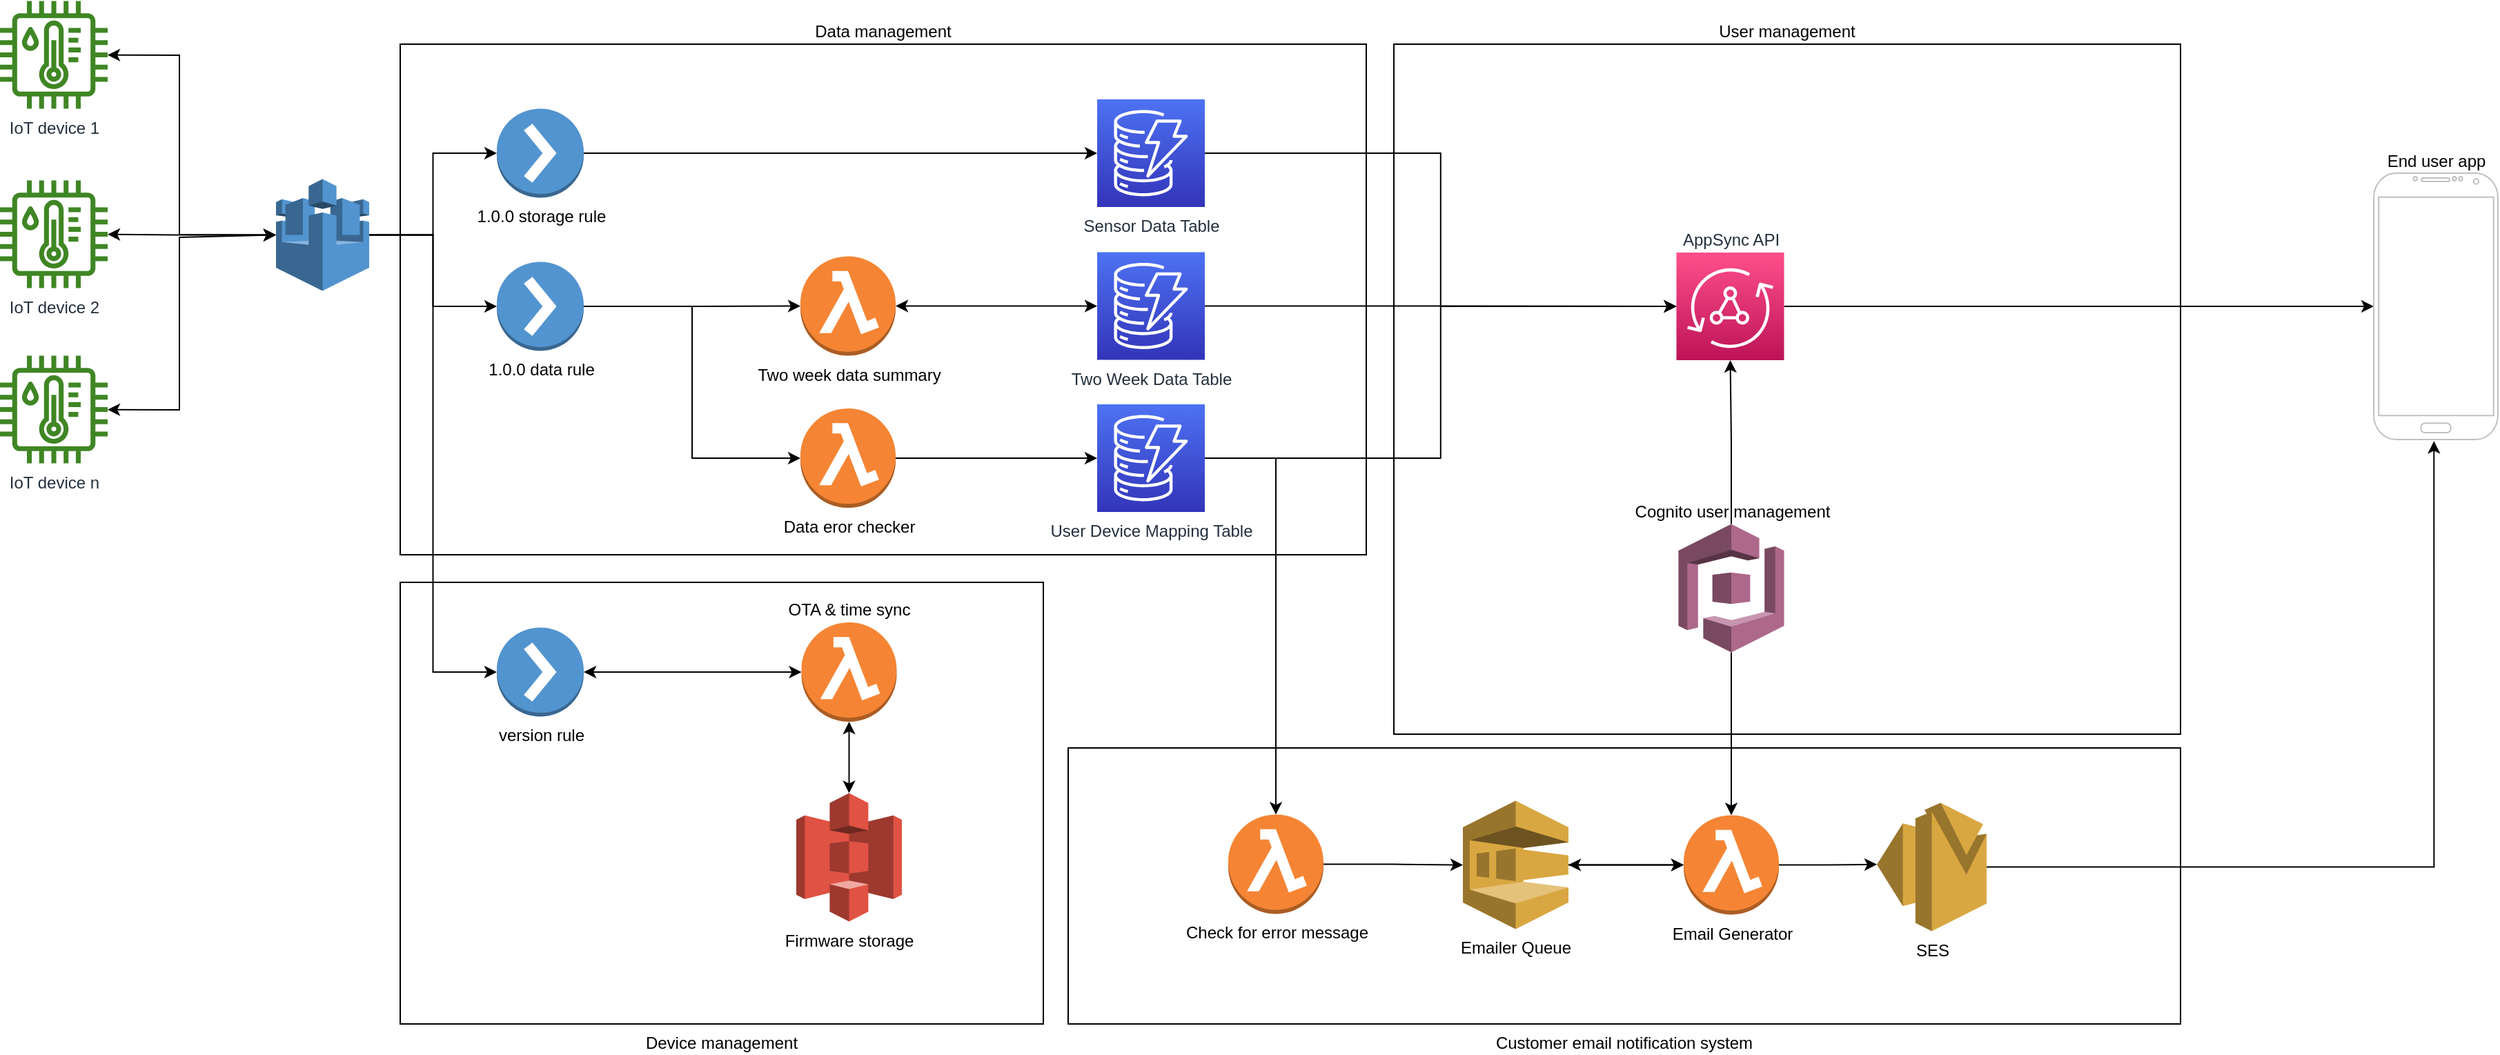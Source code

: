 <mxfile version="20.0.3" type="device"><diagram id="Ea8co_eHVQhdVodJyHsT" name="Page-1"><mxGraphModel dx="1720" dy="907" grid="1" gridSize="10" guides="1" tooltips="1" connect="1" arrows="1" fold="1" page="1" pageScale="1" pageWidth="850" pageHeight="1100" math="0" shadow="0"><root><mxCell id="0"/><mxCell id="1" parent="0"/><mxCell id="E8TkfJlZSOCs8HVSbDda-64" value="User management" style="rounded=0;whiteSpace=wrap;html=1;align=center;labelPosition=center;verticalLabelPosition=top;verticalAlign=bottom;" vertex="1" parent="1"><mxGeometry x="1030" y="100" width="570" height="500" as="geometry"/></mxCell><mxCell id="E8TkfJlZSOCs8HVSbDda-63" value="Data management&lt;br&gt;" style="rounded=0;whiteSpace=wrap;html=1;align=center;labelPosition=center;verticalLabelPosition=top;verticalAlign=bottom;" vertex="1" parent="1"><mxGeometry x="310" y="100" width="700" height="370" as="geometry"/></mxCell><mxCell id="E8TkfJlZSOCs8HVSbDda-62" value="Device management" style="rounded=0;whiteSpace=wrap;html=1;align=center;labelPosition=center;verticalLabelPosition=bottom;verticalAlign=top;" vertex="1" parent="1"><mxGeometry x="310" y="490" width="466" height="320" as="geometry"/></mxCell><mxCell id="E8TkfJlZSOCs8HVSbDda-61" value="Customer email notification system" style="rounded=0;whiteSpace=wrap;html=1;align=center;labelPosition=center;verticalLabelPosition=bottom;verticalAlign=top;" vertex="1" parent="1"><mxGeometry x="794" y="610" width="806" height="200" as="geometry"/></mxCell><mxCell id="E8TkfJlZSOCs8HVSbDda-39" style="edgeStyle=orthogonalEdgeStyle;rounded=0;orthogonalLoop=1;jettySize=auto;html=1;exitX=1;exitY=0.5;exitDx=0;exitDy=0;exitPerimeter=0;entryX=0;entryY=0.5;entryDx=0;entryDy=0;entryPerimeter=0;startArrow=none;startFill=0;" edge="1" parent="1" source="E8TkfJlZSOCs8HVSbDda-1" target="E8TkfJlZSOCs8HVSbDda-5"><mxGeometry relative="1" as="geometry"/></mxCell><mxCell id="E8TkfJlZSOCs8HVSbDda-40" style="edgeStyle=orthogonalEdgeStyle;rounded=0;orthogonalLoop=1;jettySize=auto;html=1;exitX=1;exitY=0.5;exitDx=0;exitDy=0;exitPerimeter=0;entryX=0;entryY=0.5;entryDx=0;entryDy=0;entryPerimeter=0;startArrow=none;startFill=0;" edge="1" parent="1" source="E8TkfJlZSOCs8HVSbDda-1" target="E8TkfJlZSOCs8HVSbDda-4"><mxGeometry relative="1" as="geometry"/></mxCell><mxCell id="E8TkfJlZSOCs8HVSbDda-41" style="edgeStyle=orthogonalEdgeStyle;rounded=0;orthogonalLoop=1;jettySize=auto;html=1;exitX=1;exitY=0.5;exitDx=0;exitDy=0;exitPerimeter=0;entryX=0;entryY=0.5;entryDx=0;entryDy=0;entryPerimeter=0;startArrow=none;startFill=0;" edge="1" parent="1" source="E8TkfJlZSOCs8HVSbDda-1" target="E8TkfJlZSOCs8HVSbDda-6"><mxGeometry relative="1" as="geometry"/></mxCell><mxCell id="E8TkfJlZSOCs8HVSbDda-51" style="edgeStyle=orthogonalEdgeStyle;rounded=0;orthogonalLoop=1;jettySize=auto;html=1;exitX=0;exitY=0.5;exitDx=0;exitDy=0;exitPerimeter=0;startArrow=classic;startFill=1;" edge="1" parent="1" source="E8TkfJlZSOCs8HVSbDda-1" target="E8TkfJlZSOCs8HVSbDda-47"><mxGeometry relative="1" as="geometry"/></mxCell><mxCell id="E8TkfJlZSOCs8HVSbDda-1" value="" style="outlineConnect=0;dashed=0;verticalLabelPosition=bottom;verticalAlign=top;align=center;html=1;shape=mxgraph.aws3.aws_iot;fillColor=#5294CF;gradientColor=none;" vertex="1" parent="1"><mxGeometry x="220" y="197.75" width="67.5" height="81" as="geometry"/></mxCell><mxCell id="E8TkfJlZSOCs8HVSbDda-24" style="edgeStyle=orthogonalEdgeStyle;rounded=0;orthogonalLoop=1;jettySize=auto;html=1;exitX=1;exitY=0.5;exitDx=0;exitDy=0;exitPerimeter=0;entryX=0;entryY=0.5;entryDx=0;entryDy=0;entryPerimeter=0;startArrow=none;startFill=0;" edge="1" parent="1" source="E8TkfJlZSOCs8HVSbDda-4" target="E8TkfJlZSOCs8HVSbDda-7"><mxGeometry relative="1" as="geometry"/></mxCell><mxCell id="E8TkfJlZSOCs8HVSbDda-38" style="edgeStyle=orthogonalEdgeStyle;rounded=0;orthogonalLoop=1;jettySize=auto;html=1;exitX=1;exitY=0.5;exitDx=0;exitDy=0;exitPerimeter=0;entryX=0;entryY=0.5;entryDx=0;entryDy=0;entryPerimeter=0;startArrow=none;startFill=0;" edge="1" parent="1" source="E8TkfJlZSOCs8HVSbDda-4" target="E8TkfJlZSOCs8HVSbDda-36"><mxGeometry relative="1" as="geometry"/></mxCell><mxCell id="E8TkfJlZSOCs8HVSbDda-4" value="1.0.0 data rule" style="outlineConnect=0;dashed=0;verticalLabelPosition=bottom;verticalAlign=top;align=center;html=1;shape=mxgraph.aws3.action;fillColor=#5294CF;gradientColor=none;" vertex="1" parent="1"><mxGeometry x="380" y="257.75" width="63" height="64.5" as="geometry"/></mxCell><mxCell id="E8TkfJlZSOCs8HVSbDda-23" style="edgeStyle=orthogonalEdgeStyle;rounded=0;orthogonalLoop=1;jettySize=auto;html=1;exitX=1;exitY=0.5;exitDx=0;exitDy=0;exitPerimeter=0;startArrow=none;startFill=0;" edge="1" parent="1" source="E8TkfJlZSOCs8HVSbDda-5" target="E8TkfJlZSOCs8HVSbDda-14"><mxGeometry relative="1" as="geometry"/></mxCell><mxCell id="E8TkfJlZSOCs8HVSbDda-5" value="1.0.0 storage rule" style="outlineConnect=0;dashed=0;verticalLabelPosition=bottom;verticalAlign=top;align=center;html=1;shape=mxgraph.aws3.action;fillColor=#5294CF;gradientColor=none;" vertex="1" parent="1"><mxGeometry x="380" y="146.75" width="63" height="64.5" as="geometry"/></mxCell><mxCell id="E8TkfJlZSOCs8HVSbDda-21" style="edgeStyle=orthogonalEdgeStyle;rounded=0;orthogonalLoop=1;jettySize=auto;html=1;exitX=1;exitY=0.5;exitDx=0;exitDy=0;exitPerimeter=0;entryX=0;entryY=0.5;entryDx=0;entryDy=0;entryPerimeter=0;startArrow=classic;startFill=1;" edge="1" parent="1" source="E8TkfJlZSOCs8HVSbDda-6" target="E8TkfJlZSOCs8HVSbDda-8"><mxGeometry relative="1" as="geometry"/></mxCell><mxCell id="E8TkfJlZSOCs8HVSbDda-6" value="version rule" style="outlineConnect=0;dashed=0;verticalLabelPosition=bottom;verticalAlign=top;align=center;html=1;shape=mxgraph.aws3.action;fillColor=#5294CF;gradientColor=none;" vertex="1" parent="1"><mxGeometry x="380" y="522.75" width="63" height="64.5" as="geometry"/></mxCell><mxCell id="E8TkfJlZSOCs8HVSbDda-25" style="edgeStyle=orthogonalEdgeStyle;rounded=0;orthogonalLoop=1;jettySize=auto;html=1;exitX=1;exitY=0.5;exitDx=0;exitDy=0;exitPerimeter=0;entryX=0;entryY=0.5;entryDx=0;entryDy=0;entryPerimeter=0;startArrow=classic;startFill=1;" edge="1" parent="1" source="E8TkfJlZSOCs8HVSbDda-7" target="E8TkfJlZSOCs8HVSbDda-12"><mxGeometry relative="1" as="geometry"/></mxCell><mxCell id="E8TkfJlZSOCs8HVSbDda-7" value="Two week data summary" style="outlineConnect=0;dashed=0;verticalLabelPosition=bottom;verticalAlign=top;align=center;html=1;shape=mxgraph.aws3.lambda_function;fillColor=#F58534;gradientColor=none;" vertex="1" parent="1"><mxGeometry x="600" y="253.75" width="69" height="72" as="geometry"/></mxCell><mxCell id="E8TkfJlZSOCs8HVSbDda-20" style="edgeStyle=orthogonalEdgeStyle;rounded=0;orthogonalLoop=1;jettySize=auto;html=1;exitX=0.5;exitY=1;exitDx=0;exitDy=0;exitPerimeter=0;entryX=0.5;entryY=0;entryDx=0;entryDy=0;entryPerimeter=0;startArrow=classic;startFill=1;" edge="1" parent="1" source="E8TkfJlZSOCs8HVSbDda-8" target="E8TkfJlZSOCs8HVSbDda-10"><mxGeometry relative="1" as="geometry"/></mxCell><mxCell id="E8TkfJlZSOCs8HVSbDda-8" value="OTA &amp;amp; time sync" style="outlineConnect=0;dashed=0;verticalLabelPosition=top;verticalAlign=bottom;align=center;html=1;shape=mxgraph.aws3.lambda_function;fillColor=#F58534;gradientColor=none;labelPosition=center;" vertex="1" parent="1"><mxGeometry x="600.75" y="519" width="69" height="72" as="geometry"/></mxCell><mxCell id="E8TkfJlZSOCs8HVSbDda-10" value="Firmware storage" style="outlineConnect=0;dashed=0;verticalLabelPosition=bottom;verticalAlign=top;align=center;html=1;shape=mxgraph.aws3.s3;fillColor=#E05243;gradientColor=none;" vertex="1" parent="1"><mxGeometry x="597" y="642.75" width="76.5" height="93" as="geometry"/></mxCell><mxCell id="E8TkfJlZSOCs8HVSbDda-43" style="edgeStyle=orthogonalEdgeStyle;rounded=0;orthogonalLoop=1;jettySize=auto;html=1;exitX=1;exitY=0.5;exitDx=0;exitDy=0;exitPerimeter=0;startArrow=none;startFill=0;" edge="1" parent="1" source="E8TkfJlZSOCs8HVSbDda-11" target="E8TkfJlZSOCs8HVSbDda-42"><mxGeometry relative="1" as="geometry"/></mxCell><mxCell id="E8TkfJlZSOCs8HVSbDda-11" value="AppSync API" style="sketch=0;points=[[0,0,0],[0.25,0,0],[0.5,0,0],[0.75,0,0],[1,0,0],[0,1,0],[0.25,1,0],[0.5,1,0],[0.75,1,0],[1,1,0],[0,0.25,0],[0,0.5,0],[0,0.75,0],[1,0.25,0],[1,0.5,0],[1,0.75,0]];outlineConnect=0;fontColor=#232F3E;gradientColor=#FF4F8B;gradientDirection=north;fillColor=#BC1356;strokeColor=#ffffff;dashed=0;verticalLabelPosition=top;verticalAlign=bottom;align=center;html=1;fontSize=12;fontStyle=0;aspect=fixed;shape=mxgraph.aws4.resourceIcon;resIcon=mxgraph.aws4.appsync;labelPosition=center;" vertex="1" parent="1"><mxGeometry x="1234.75" y="251" width="78" height="78" as="geometry"/></mxCell><mxCell id="E8TkfJlZSOCs8HVSbDda-34" style="edgeStyle=orthogonalEdgeStyle;rounded=0;orthogonalLoop=1;jettySize=auto;html=1;exitX=1;exitY=0.5;exitDx=0;exitDy=0;exitPerimeter=0;entryX=0;entryY=0.5;entryDx=0;entryDy=0;entryPerimeter=0;startArrow=none;startFill=0;" edge="1" parent="1" source="E8TkfJlZSOCs8HVSbDda-12" target="E8TkfJlZSOCs8HVSbDda-11"><mxGeometry relative="1" as="geometry"/></mxCell><mxCell id="E8TkfJlZSOCs8HVSbDda-12" value="Two Week Data Table" style="sketch=0;points=[[0,0,0],[0.25,0,0],[0.5,0,0],[0.75,0,0],[1,0,0],[0,1,0],[0.25,1,0],[0.5,1,0],[0.75,1,0],[1,1,0],[0,0.25,0],[0,0.5,0],[0,0.75,0],[1,0.25,0],[1,0.5,0],[1,0.75,0]];outlineConnect=0;fontColor=#232F3E;gradientColor=#4D72F3;gradientDirection=north;fillColor=#3334B9;strokeColor=#ffffff;dashed=0;verticalLabelPosition=bottom;verticalAlign=top;align=center;html=1;fontSize=12;fontStyle=0;aspect=fixed;shape=mxgraph.aws4.resourceIcon;resIcon=mxgraph.aws4.dynamodb;" vertex="1" parent="1"><mxGeometry x="815" y="250.75" width="78" height="78" as="geometry"/></mxCell><mxCell id="E8TkfJlZSOCs8HVSbDda-27" style="edgeStyle=orthogonalEdgeStyle;rounded=0;orthogonalLoop=1;jettySize=auto;html=1;exitX=1;exitY=0.5;exitDx=0;exitDy=0;exitPerimeter=0;entryX=0.5;entryY=0;entryDx=0;entryDy=0;entryPerimeter=0;startArrow=none;startFill=0;" edge="1" parent="1" source="E8TkfJlZSOCs8HVSbDda-13" target="E8TkfJlZSOCs8HVSbDda-26"><mxGeometry relative="1" as="geometry"/></mxCell><mxCell id="E8TkfJlZSOCs8HVSbDda-35" style="edgeStyle=orthogonalEdgeStyle;rounded=0;orthogonalLoop=1;jettySize=auto;html=1;exitX=1;exitY=0.5;exitDx=0;exitDy=0;exitPerimeter=0;entryX=0;entryY=0.5;entryDx=0;entryDy=0;entryPerimeter=0;startArrow=none;startFill=0;" edge="1" parent="1" source="E8TkfJlZSOCs8HVSbDda-13" target="E8TkfJlZSOCs8HVSbDda-11"><mxGeometry relative="1" as="geometry"/></mxCell><mxCell id="E8TkfJlZSOCs8HVSbDda-13" value="User Device Mapping Table" style="sketch=0;points=[[0,0,0],[0.25,0,0],[0.5,0,0],[0.75,0,0],[1,0,0],[0,1,0],[0.25,1,0],[0.5,1,0],[0.75,1,0],[1,1,0],[0,0.25,0],[0,0.5,0],[0,0.75,0],[1,0.25,0],[1,0.5,0],[1,0.75,0]];outlineConnect=0;fontColor=#232F3E;gradientColor=#4D72F3;gradientDirection=north;fillColor=#3334B9;strokeColor=#ffffff;dashed=0;verticalLabelPosition=bottom;verticalAlign=top;align=center;html=1;fontSize=12;fontStyle=0;aspect=fixed;shape=mxgraph.aws4.resourceIcon;resIcon=mxgraph.aws4.dynamodb;" vertex="1" parent="1"><mxGeometry x="815" y="361" width="78" height="78" as="geometry"/></mxCell><mxCell id="E8TkfJlZSOCs8HVSbDda-32" style="edgeStyle=orthogonalEdgeStyle;rounded=0;orthogonalLoop=1;jettySize=auto;html=1;exitX=1;exitY=0.5;exitDx=0;exitDy=0;exitPerimeter=0;entryX=0;entryY=0.5;entryDx=0;entryDy=0;entryPerimeter=0;startArrow=none;startFill=0;" edge="1" parent="1" source="E8TkfJlZSOCs8HVSbDda-14" target="E8TkfJlZSOCs8HVSbDda-11"><mxGeometry relative="1" as="geometry"/></mxCell><mxCell id="E8TkfJlZSOCs8HVSbDda-14" value="Sensor Data Table" style="sketch=0;points=[[0,0,0],[0.25,0,0],[0.5,0,0],[0.75,0,0],[1,0,0],[0,1,0],[0.25,1,0],[0.5,1,0],[0.75,1,0],[1,1,0],[0,0.25,0],[0,0.5,0],[0,0.75,0],[1,0.25,0],[1,0.5,0],[1,0.75,0]];outlineConnect=0;fontColor=#232F3E;gradientColor=#4D72F3;gradientDirection=north;fillColor=#3334B9;strokeColor=#ffffff;dashed=0;verticalLabelPosition=bottom;verticalAlign=top;align=center;html=1;fontSize=12;fontStyle=0;aspect=fixed;shape=mxgraph.aws4.resourceIcon;resIcon=mxgraph.aws4.dynamodb;" vertex="1" parent="1"><mxGeometry x="815" y="140" width="78" height="78" as="geometry"/></mxCell><mxCell id="E8TkfJlZSOCs8HVSbDda-29" style="edgeStyle=orthogonalEdgeStyle;rounded=0;orthogonalLoop=1;jettySize=auto;html=1;exitX=1;exitY=0.5;exitDx=0;exitDy=0;exitPerimeter=0;entryX=0;entryY=0.5;entryDx=0;entryDy=0;entryPerimeter=0;startArrow=none;startFill=0;" edge="1" parent="1" source="E8TkfJlZSOCs8HVSbDda-15" target="E8TkfJlZSOCs8HVSbDda-16"><mxGeometry relative="1" as="geometry"/></mxCell><mxCell id="E8TkfJlZSOCs8HVSbDda-60" style="edgeStyle=orthogonalEdgeStyle;rounded=0;orthogonalLoop=1;jettySize=auto;html=1;entryX=0;entryY=0.5;entryDx=0;entryDy=0;entryPerimeter=0;startArrow=classic;startFill=1;" edge="1" parent="1" source="E8TkfJlZSOCs8HVSbDda-15" target="E8TkfJlZSOCs8HVSbDda-16"><mxGeometry relative="1" as="geometry"/></mxCell><mxCell id="E8TkfJlZSOCs8HVSbDda-15" value="Emailer Queue" style="outlineConnect=0;dashed=0;verticalLabelPosition=bottom;verticalAlign=top;align=center;html=1;shape=mxgraph.aws3.sqs;fillColor=#D9A741;gradientColor=none;" vertex="1" parent="1"><mxGeometry x="1080" y="648.25" width="76.5" height="93" as="geometry"/></mxCell><mxCell id="E8TkfJlZSOCs8HVSbDda-30" style="edgeStyle=orthogonalEdgeStyle;rounded=0;orthogonalLoop=1;jettySize=auto;html=1;exitX=1;exitY=0.5;exitDx=0;exitDy=0;exitPerimeter=0;entryX=0;entryY=0.48;entryDx=0;entryDy=0;entryPerimeter=0;startArrow=none;startFill=0;" edge="1" parent="1" source="E8TkfJlZSOCs8HVSbDda-16" target="E8TkfJlZSOCs8HVSbDda-17"><mxGeometry relative="1" as="geometry"/></mxCell><mxCell id="E8TkfJlZSOCs8HVSbDda-16" value="Email Generator" style="outlineConnect=0;dashed=0;verticalLabelPosition=bottom;verticalAlign=top;align=center;html=1;shape=mxgraph.aws3.lambda_function;fillColor=#F58534;gradientColor=none;" vertex="1" parent="1"><mxGeometry x="1240" y="658.75" width="69" height="72" as="geometry"/></mxCell><mxCell id="E8TkfJlZSOCs8HVSbDda-45" style="edgeStyle=orthogonalEdgeStyle;rounded=0;orthogonalLoop=1;jettySize=auto;html=1;exitX=1;exitY=0.5;exitDx=0;exitDy=0;exitPerimeter=0;entryX=0.485;entryY=1.006;entryDx=0;entryDy=0;entryPerimeter=0;startArrow=none;startFill=0;" edge="1" parent="1" source="E8TkfJlZSOCs8HVSbDda-17" target="E8TkfJlZSOCs8HVSbDda-42"><mxGeometry relative="1" as="geometry"/></mxCell><mxCell id="E8TkfJlZSOCs8HVSbDda-17" value="SES" style="outlineConnect=0;dashed=0;verticalLabelPosition=bottom;verticalAlign=top;align=center;html=1;shape=mxgraph.aws3.ses;fillColor=#D9A741;gradientColor=none;" vertex="1" parent="1"><mxGeometry x="1380" y="649.75" width="79.5" height="93" as="geometry"/></mxCell><mxCell id="E8TkfJlZSOCs8HVSbDda-31" style="edgeStyle=orthogonalEdgeStyle;rounded=0;orthogonalLoop=1;jettySize=auto;html=1;exitX=0.5;exitY=1;exitDx=0;exitDy=0;exitPerimeter=0;entryX=0.5;entryY=0;entryDx=0;entryDy=0;entryPerimeter=0;startArrow=none;startFill=0;" edge="1" parent="1" source="E8TkfJlZSOCs8HVSbDda-19" target="E8TkfJlZSOCs8HVSbDda-16"><mxGeometry relative="1" as="geometry"/></mxCell><mxCell id="E8TkfJlZSOCs8HVSbDda-44" style="edgeStyle=orthogonalEdgeStyle;rounded=0;orthogonalLoop=1;jettySize=auto;html=1;exitX=0.5;exitY=0;exitDx=0;exitDy=0;exitPerimeter=0;entryX=0.5;entryY=1;entryDx=0;entryDy=0;entryPerimeter=0;startArrow=none;startFill=0;" edge="1" parent="1" source="E8TkfJlZSOCs8HVSbDda-19" target="E8TkfJlZSOCs8HVSbDda-11"><mxGeometry relative="1" as="geometry"/></mxCell><mxCell id="E8TkfJlZSOCs8HVSbDda-19" value="Cognito user management" style="outlineConnect=0;dashed=0;verticalLabelPosition=top;verticalAlign=bottom;align=center;html=1;shape=mxgraph.aws3.cognito;fillColor=#AD688B;gradientColor=none;labelPosition=center;" vertex="1" parent="1"><mxGeometry x="1236.25" y="447.75" width="76.5" height="93" as="geometry"/></mxCell><mxCell id="E8TkfJlZSOCs8HVSbDda-28" style="edgeStyle=orthogonalEdgeStyle;rounded=0;orthogonalLoop=1;jettySize=auto;html=1;exitX=1;exitY=0.5;exitDx=0;exitDy=0;exitPerimeter=0;entryX=0;entryY=0.5;entryDx=0;entryDy=0;entryPerimeter=0;startArrow=none;startFill=0;" edge="1" parent="1" source="E8TkfJlZSOCs8HVSbDda-26" target="E8TkfJlZSOCs8HVSbDda-15"><mxGeometry relative="1" as="geometry"/></mxCell><mxCell id="E8TkfJlZSOCs8HVSbDda-26" value="Check for error message" style="outlineConnect=0;dashed=0;verticalLabelPosition=bottom;verticalAlign=top;align=center;html=1;shape=mxgraph.aws3.lambda_function;fillColor=#F58534;gradientColor=none;" vertex="1" parent="1"><mxGeometry x="910" y="658.25" width="69" height="72" as="geometry"/></mxCell><mxCell id="E8TkfJlZSOCs8HVSbDda-37" style="edgeStyle=orthogonalEdgeStyle;rounded=0;orthogonalLoop=1;jettySize=auto;html=1;exitX=1;exitY=0.5;exitDx=0;exitDy=0;exitPerimeter=0;entryX=0;entryY=0.5;entryDx=0;entryDy=0;entryPerimeter=0;startArrow=none;startFill=0;" edge="1" parent="1" source="E8TkfJlZSOCs8HVSbDda-36" target="E8TkfJlZSOCs8HVSbDda-13"><mxGeometry relative="1" as="geometry"/></mxCell><mxCell id="E8TkfJlZSOCs8HVSbDda-36" value="Data eror checker" style="outlineConnect=0;dashed=0;verticalLabelPosition=bottom;verticalAlign=top;align=center;html=1;shape=mxgraph.aws3.lambda_function;fillColor=#F58534;gradientColor=none;" vertex="1" parent="1"><mxGeometry x="600" y="364" width="69" height="72" as="geometry"/></mxCell><mxCell id="E8TkfJlZSOCs8HVSbDda-42" value="End user app" style="verticalLabelPosition=top;verticalAlign=bottom;html=1;shadow=0;dashed=0;strokeWidth=1;shape=mxgraph.android.phone2;strokeColor=#c0c0c0;labelPosition=center;align=center;" vertex="1" parent="1"><mxGeometry x="1740" y="193.5" width="90" height="193" as="geometry"/></mxCell><mxCell id="E8TkfJlZSOCs8HVSbDda-46" value="IoT device 1" style="sketch=0;outlineConnect=0;fontColor=#232F3E;gradientColor=none;fillColor=#3F8624;strokeColor=none;dashed=0;verticalLabelPosition=bottom;verticalAlign=top;align=center;html=1;fontSize=12;fontStyle=0;aspect=fixed;pointerEvents=1;shape=mxgraph.aws4.iot_thing_temperature_humidity_sensor;" vertex="1" parent="1"><mxGeometry x="20" y="68.75" width="78" height="78" as="geometry"/></mxCell><mxCell id="E8TkfJlZSOCs8HVSbDda-47" value="IoT device 2" style="sketch=0;outlineConnect=0;fontColor=#232F3E;gradientColor=none;fillColor=#3F8624;strokeColor=none;dashed=0;verticalLabelPosition=bottom;verticalAlign=top;align=center;html=1;fontSize=12;fontStyle=0;aspect=fixed;pointerEvents=1;shape=mxgraph.aws4.iot_thing_temperature_humidity_sensor;" vertex="1" parent="1"><mxGeometry x="20" y="198.75" width="78" height="78" as="geometry"/></mxCell><mxCell id="E8TkfJlZSOCs8HVSbDda-48" value="IoT device n" style="sketch=0;outlineConnect=0;fontColor=#232F3E;gradientColor=none;fillColor=#3F8624;strokeColor=none;dashed=0;verticalLabelPosition=bottom;verticalAlign=top;align=center;html=1;fontSize=12;fontStyle=0;aspect=fixed;pointerEvents=1;shape=mxgraph.aws4.iot_thing_temperature_humidity_sensor;" vertex="1" parent="1"><mxGeometry x="20" y="325.75" width="78" height="78" as="geometry"/></mxCell><mxCell id="E8TkfJlZSOCs8HVSbDda-57" value="" style="endArrow=classic;startArrow=classic;html=1;rounded=0;entryX=0;entryY=0.5;entryDx=0;entryDy=0;entryPerimeter=0;" edge="1" parent="1" source="E8TkfJlZSOCs8HVSbDda-46" target="E8TkfJlZSOCs8HVSbDda-1"><mxGeometry width="50" height="50" relative="1" as="geometry"><mxPoint x="810" y="430" as="sourcePoint"/><mxPoint x="860" y="380" as="targetPoint"/><Array as="points"><mxPoint x="150" y="108"/><mxPoint x="150" y="238"/></Array></mxGeometry></mxCell><mxCell id="E8TkfJlZSOCs8HVSbDda-58" value="" style="endArrow=classic;startArrow=classic;html=1;rounded=0;exitX=0;exitY=0.5;exitDx=0;exitDy=0;exitPerimeter=0;" edge="1" parent="1" source="E8TkfJlZSOCs8HVSbDda-1" target="E8TkfJlZSOCs8HVSbDda-48"><mxGeometry width="50" height="50" relative="1" as="geometry"><mxPoint x="810" y="430" as="sourcePoint"/><mxPoint x="860" y="380" as="targetPoint"/><Array as="points"><mxPoint x="150" y="240"/><mxPoint x="150" y="365"/></Array></mxGeometry></mxCell></root></mxGraphModel></diagram></mxfile>